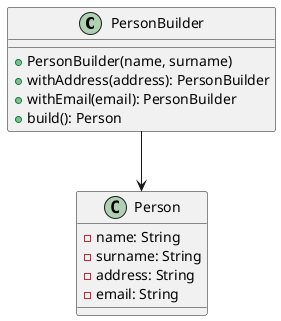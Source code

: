 @startuml
static class PersonBuilder {
    +PersonBuilder(name, surname)
    +withAddress(address): PersonBuilder
    +withEmail(email): PersonBuilder
    +build(): Person
}

class Person {
    -name: String
    -surname: String
    -address: String
    -email: String
}

PersonBuilder --> Person
@enduml